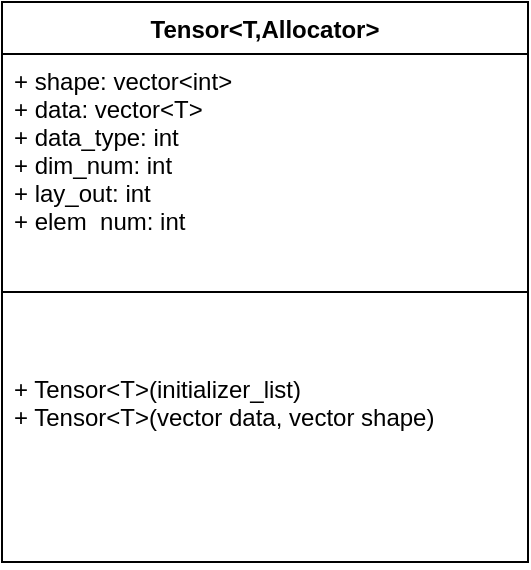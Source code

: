 <mxfile version="13.8.6" type="github">
  <diagram id="5DXn_c3FQQyoO7A-_zY0" name="Page-1">
    <mxGraphModel dx="499" dy="347" grid="1" gridSize="10" guides="1" tooltips="1" connect="1" arrows="1" fold="1" page="1" pageScale="1" pageWidth="413" pageHeight="583" math="0" shadow="0">
      <root>
        <mxCell id="0" />
        <mxCell id="1" parent="0" />
        <mxCell id="iXFku20Lz9yMFXt4Zh9c-1" value="Tensor&lt;T,Allocator&gt;" style="swimlane;fontStyle=1;align=center;verticalAlign=top;childLayout=stackLayout;horizontal=1;startSize=26;horizontalStack=0;resizeParent=1;resizeParentMax=0;resizeLast=0;collapsible=1;marginBottom=0;" vertex="1" parent="1">
          <mxGeometry x="47" y="180" width="263" height="280" as="geometry" />
        </mxCell>
        <mxCell id="iXFku20Lz9yMFXt4Zh9c-2" value="+ shape: vector&lt;int&gt;&#xa;+ data: vector&lt;T&gt;&#xa;+ data_type: int&#xa;+ dim_num: int&#xa;+ lay_out: int&#xa;+ elem_num: int" style="text;strokeColor=none;fillColor=none;align=left;verticalAlign=top;spacingLeft=4;spacingRight=4;overflow=hidden;rotatable=0;points=[[0,0.5],[1,0.5]];portConstraint=eastwest;" vertex="1" parent="iXFku20Lz9yMFXt4Zh9c-1">
          <mxGeometry y="26" width="263" height="84" as="geometry" />
        </mxCell>
        <mxCell id="iXFku20Lz9yMFXt4Zh9c-3" value="" style="line;strokeWidth=1;fillColor=none;align=left;verticalAlign=middle;spacingTop=-1;spacingLeft=3;spacingRight=3;rotatable=0;labelPosition=right;points=[];portConstraint=eastwest;" vertex="1" parent="iXFku20Lz9yMFXt4Zh9c-1">
          <mxGeometry y="110" width="263" height="70" as="geometry" />
        </mxCell>
        <mxCell id="iXFku20Lz9yMFXt4Zh9c-4" value="+ Tensor&lt;T&gt;(initializer_list)&#xa;+ Tensor&lt;T&gt;(vector data, vector shape)" style="text;strokeColor=none;fillColor=none;align=left;verticalAlign=top;spacingLeft=4;spacingRight=4;overflow=hidden;rotatable=0;points=[[0,0.5],[1,0.5]];portConstraint=eastwest;" vertex="1" parent="iXFku20Lz9yMFXt4Zh9c-1">
          <mxGeometry y="180" width="263" height="100" as="geometry" />
        </mxCell>
      </root>
    </mxGraphModel>
  </diagram>
</mxfile>
